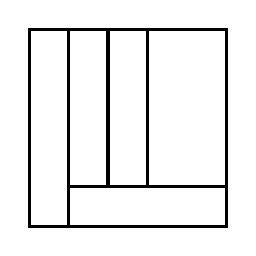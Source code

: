 \begin{tikzpicture}[very thick, scale=.5]
    \draw (0,0) rectangle (1,5);
    \draw (1,1) rectangle (2,5);
    \draw (2,1) rectangle (3,5);
    \draw (3,1) rectangle (5,5);
    \draw (1,0) rectangle (5,1);
\end{tikzpicture}
